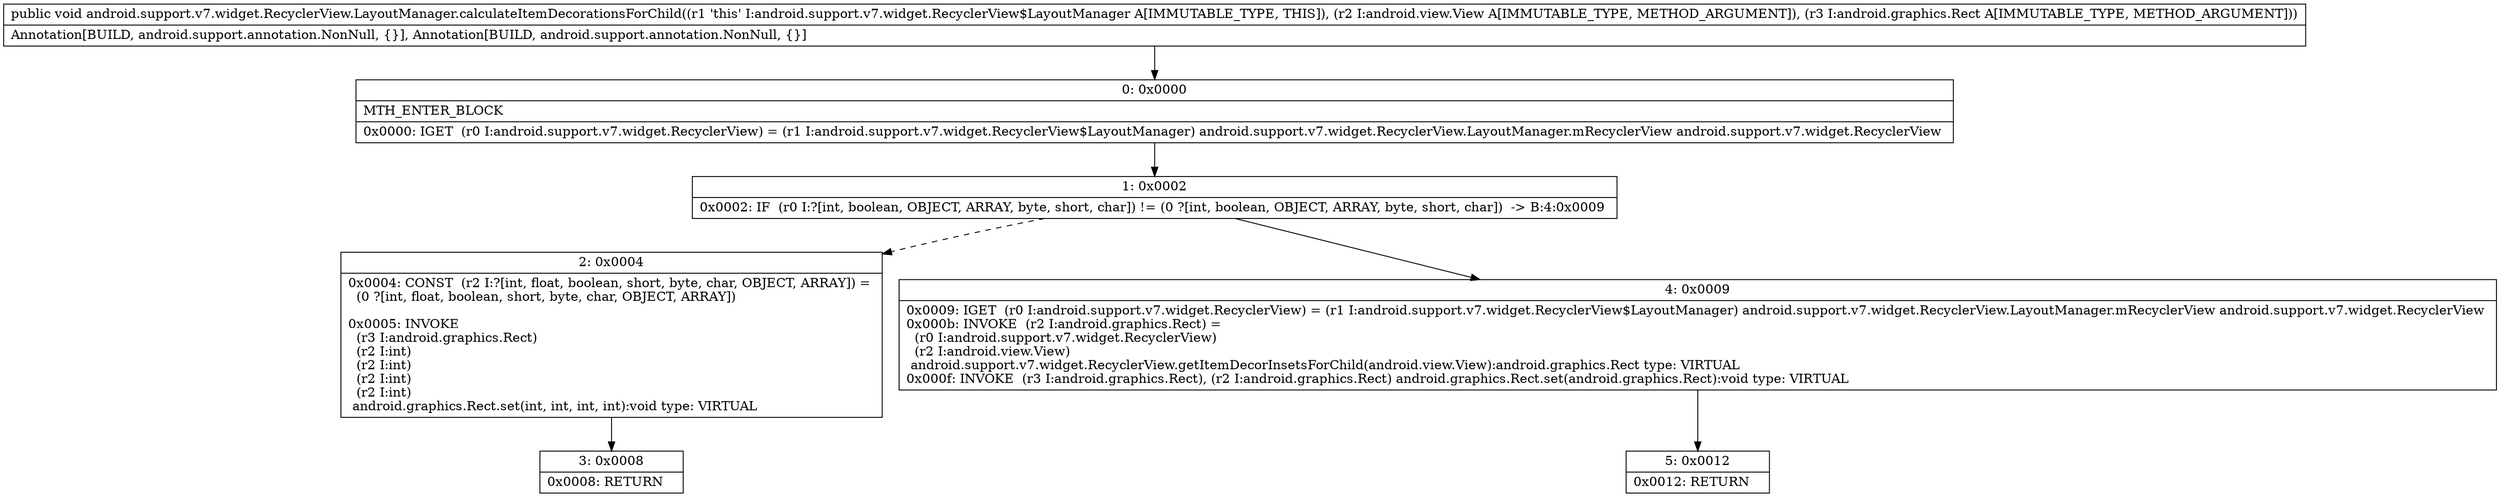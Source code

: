 digraph "CFG forandroid.support.v7.widget.RecyclerView.LayoutManager.calculateItemDecorationsForChild(Landroid\/view\/View;Landroid\/graphics\/Rect;)V" {
Node_0 [shape=record,label="{0\:\ 0x0000|MTH_ENTER_BLOCK\l|0x0000: IGET  (r0 I:android.support.v7.widget.RecyclerView) = (r1 I:android.support.v7.widget.RecyclerView$LayoutManager) android.support.v7.widget.RecyclerView.LayoutManager.mRecyclerView android.support.v7.widget.RecyclerView \l}"];
Node_1 [shape=record,label="{1\:\ 0x0002|0x0002: IF  (r0 I:?[int, boolean, OBJECT, ARRAY, byte, short, char]) != (0 ?[int, boolean, OBJECT, ARRAY, byte, short, char])  \-\> B:4:0x0009 \l}"];
Node_2 [shape=record,label="{2\:\ 0x0004|0x0004: CONST  (r2 I:?[int, float, boolean, short, byte, char, OBJECT, ARRAY]) = \l  (0 ?[int, float, boolean, short, byte, char, OBJECT, ARRAY])\l \l0x0005: INVOKE  \l  (r3 I:android.graphics.Rect)\l  (r2 I:int)\l  (r2 I:int)\l  (r2 I:int)\l  (r2 I:int)\l android.graphics.Rect.set(int, int, int, int):void type: VIRTUAL \l}"];
Node_3 [shape=record,label="{3\:\ 0x0008|0x0008: RETURN   \l}"];
Node_4 [shape=record,label="{4\:\ 0x0009|0x0009: IGET  (r0 I:android.support.v7.widget.RecyclerView) = (r1 I:android.support.v7.widget.RecyclerView$LayoutManager) android.support.v7.widget.RecyclerView.LayoutManager.mRecyclerView android.support.v7.widget.RecyclerView \l0x000b: INVOKE  (r2 I:android.graphics.Rect) = \l  (r0 I:android.support.v7.widget.RecyclerView)\l  (r2 I:android.view.View)\l android.support.v7.widget.RecyclerView.getItemDecorInsetsForChild(android.view.View):android.graphics.Rect type: VIRTUAL \l0x000f: INVOKE  (r3 I:android.graphics.Rect), (r2 I:android.graphics.Rect) android.graphics.Rect.set(android.graphics.Rect):void type: VIRTUAL \l}"];
Node_5 [shape=record,label="{5\:\ 0x0012|0x0012: RETURN   \l}"];
MethodNode[shape=record,label="{public void android.support.v7.widget.RecyclerView.LayoutManager.calculateItemDecorationsForChild((r1 'this' I:android.support.v7.widget.RecyclerView$LayoutManager A[IMMUTABLE_TYPE, THIS]), (r2 I:android.view.View A[IMMUTABLE_TYPE, METHOD_ARGUMENT]), (r3 I:android.graphics.Rect A[IMMUTABLE_TYPE, METHOD_ARGUMENT]))  | Annotation[BUILD, android.support.annotation.NonNull, \{\}], Annotation[BUILD, android.support.annotation.NonNull, \{\}]\l}"];
MethodNode -> Node_0;
Node_0 -> Node_1;
Node_1 -> Node_2[style=dashed];
Node_1 -> Node_4;
Node_2 -> Node_3;
Node_4 -> Node_5;
}

